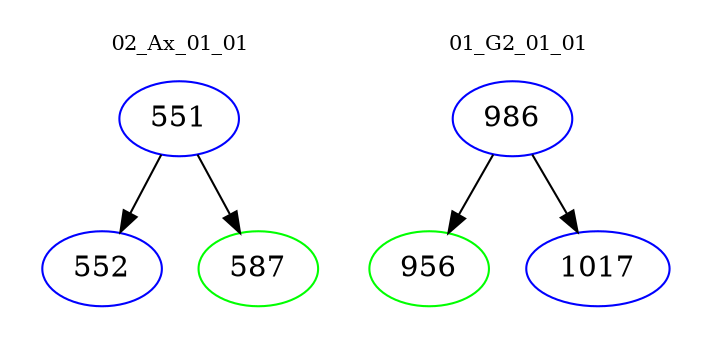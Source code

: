 digraph{
subgraph cluster_0 {
color = white
label = "02_Ax_01_01";
fontsize=10;
T0_551 [label="551", color="blue"]
T0_551 -> T0_552 [color="black"]
T0_552 [label="552", color="blue"]
T0_551 -> T0_587 [color="black"]
T0_587 [label="587", color="green"]
}
subgraph cluster_1 {
color = white
label = "01_G2_01_01";
fontsize=10;
T1_986 [label="986", color="blue"]
T1_986 -> T1_956 [color="black"]
T1_956 [label="956", color="green"]
T1_986 -> T1_1017 [color="black"]
T1_1017 [label="1017", color="blue"]
}
}
